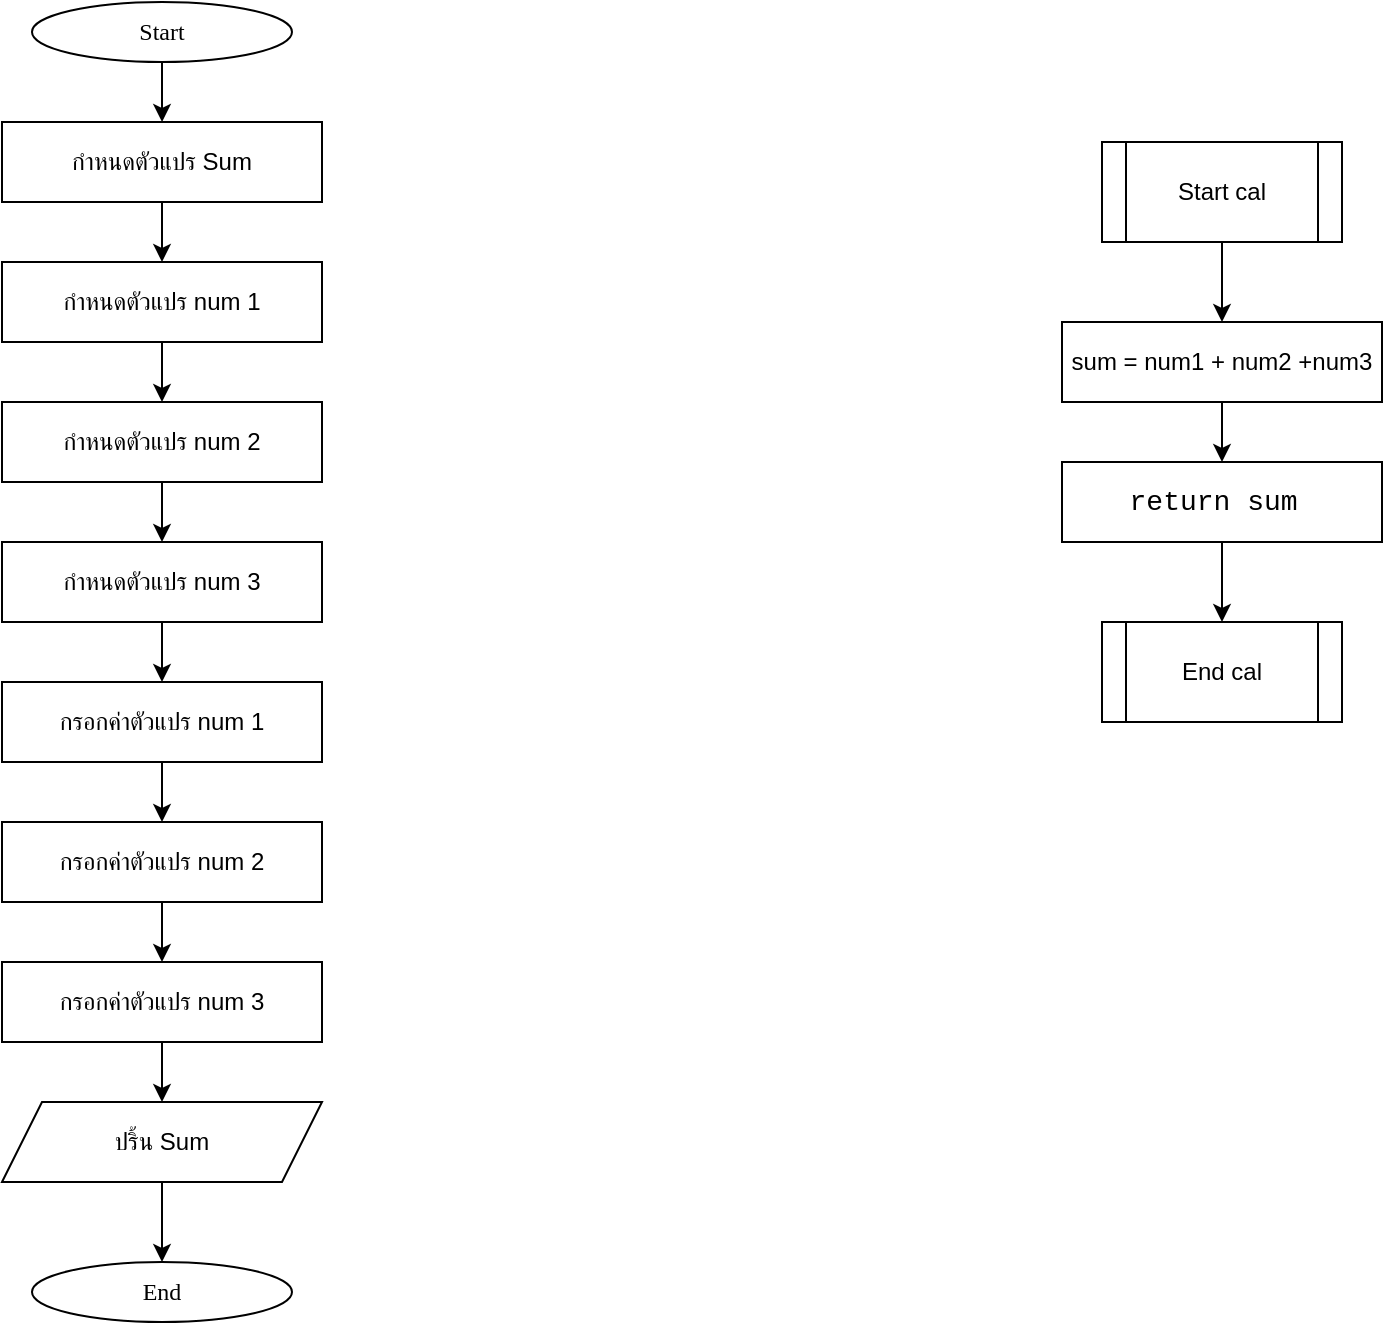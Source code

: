 <mxfile version="25.0.1">
  <diagram name="Page-1" id="usTyG5tO6Qd0_uaiXaXl">
    <mxGraphModel dx="2745" dy="2127" grid="1" gridSize="10" guides="1" tooltips="1" connect="1" arrows="1" fold="1" page="1" pageScale="1" pageWidth="850" pageHeight="1100" math="0" shadow="0">
      <root>
        <mxCell id="0" />
        <mxCell id="1" parent="0" />
        <mxCell id="njQjWB7X4-TD7ChdRQaa-5" value="" style="edgeStyle=orthogonalEdgeStyle;rounded=0;orthogonalLoop=1;jettySize=auto;html=1;" edge="1" parent="1" source="njQjWB7X4-TD7ChdRQaa-2">
          <mxGeometry relative="1" as="geometry">
            <mxPoint x="-679.971" y="-950" as="targetPoint" />
          </mxGeometry>
        </mxCell>
        <mxCell id="njQjWB7X4-TD7ChdRQaa-2" value="&lt;font data-font-src=&quot;https://fonts.googleapis.com/css?family=Sarabun&quot; face=&quot;Sarabun&quot;&gt;Start&lt;/font&gt;" style="ellipse;whiteSpace=wrap;html=1;" vertex="1" parent="1">
          <mxGeometry x="-745.0" y="-1010" width="130" height="30" as="geometry" />
        </mxCell>
        <mxCell id="njQjWB7X4-TD7ChdRQaa-7" value="" style="edgeStyle=orthogonalEdgeStyle;rounded=0;orthogonalLoop=1;jettySize=auto;html=1;" edge="1" parent="1" source="njQjWB7X4-TD7ChdRQaa-4" target="njQjWB7X4-TD7ChdRQaa-6">
          <mxGeometry relative="1" as="geometry" />
        </mxCell>
        <mxCell id="njQjWB7X4-TD7ChdRQaa-4" value="กำหนดตัวแปร num 1" style="rounded=0;whiteSpace=wrap;html=1;" vertex="1" parent="1">
          <mxGeometry x="-760" y="-880" width="160" height="40" as="geometry" />
        </mxCell>
        <mxCell id="njQjWB7X4-TD7ChdRQaa-9" value="" style="edgeStyle=orthogonalEdgeStyle;rounded=0;orthogonalLoop=1;jettySize=auto;html=1;" edge="1" parent="1" source="njQjWB7X4-TD7ChdRQaa-6" target="njQjWB7X4-TD7ChdRQaa-8">
          <mxGeometry relative="1" as="geometry" />
        </mxCell>
        <mxCell id="njQjWB7X4-TD7ChdRQaa-6" value="กำหนดตัวแปร num 2" style="rounded=0;whiteSpace=wrap;html=1;" vertex="1" parent="1">
          <mxGeometry x="-760" y="-810" width="160" height="40" as="geometry" />
        </mxCell>
        <mxCell id="njQjWB7X4-TD7ChdRQaa-16" style="edgeStyle=orthogonalEdgeStyle;rounded=0;orthogonalLoop=1;jettySize=auto;html=1;entryX=0.5;entryY=0;entryDx=0;entryDy=0;" edge="1" parent="1" source="njQjWB7X4-TD7ChdRQaa-8" target="njQjWB7X4-TD7ChdRQaa-11">
          <mxGeometry relative="1" as="geometry" />
        </mxCell>
        <mxCell id="njQjWB7X4-TD7ChdRQaa-8" value="กำหนดตัวแปร num 3" style="rounded=0;whiteSpace=wrap;html=1;" vertex="1" parent="1">
          <mxGeometry x="-760" y="-740" width="160" height="40" as="geometry" />
        </mxCell>
        <mxCell id="njQjWB7X4-TD7ChdRQaa-10" value="" style="edgeStyle=orthogonalEdgeStyle;rounded=0;orthogonalLoop=1;jettySize=auto;html=1;" edge="1" source="njQjWB7X4-TD7ChdRQaa-11" target="njQjWB7X4-TD7ChdRQaa-13" parent="1">
          <mxGeometry relative="1" as="geometry" />
        </mxCell>
        <mxCell id="njQjWB7X4-TD7ChdRQaa-11" value="กรอกค่าตัวแปร num 1" style="rounded=0;whiteSpace=wrap;html=1;" vertex="1" parent="1">
          <mxGeometry x="-760" y="-670" width="160" height="40" as="geometry" />
        </mxCell>
        <mxCell id="njQjWB7X4-TD7ChdRQaa-12" value="" style="edgeStyle=orthogonalEdgeStyle;rounded=0;orthogonalLoop=1;jettySize=auto;html=1;" edge="1" source="njQjWB7X4-TD7ChdRQaa-13" target="njQjWB7X4-TD7ChdRQaa-14" parent="1">
          <mxGeometry relative="1" as="geometry" />
        </mxCell>
        <mxCell id="njQjWB7X4-TD7ChdRQaa-13" value="กรอกค่าตัวแปร num 2" style="rounded=0;whiteSpace=wrap;html=1;" vertex="1" parent="1">
          <mxGeometry x="-760" y="-600" width="160" height="40" as="geometry" />
        </mxCell>
        <mxCell id="njQjWB7X4-TD7ChdRQaa-28" value="" style="edgeStyle=orthogonalEdgeStyle;rounded=0;orthogonalLoop=1;jettySize=auto;html=1;" edge="1" parent="1" source="njQjWB7X4-TD7ChdRQaa-14" target="njQjWB7X4-TD7ChdRQaa-27">
          <mxGeometry relative="1" as="geometry" />
        </mxCell>
        <mxCell id="njQjWB7X4-TD7ChdRQaa-14" value="กรอกค่าตัวแปร num 3" style="rounded=0;whiteSpace=wrap;html=1;" vertex="1" parent="1">
          <mxGeometry x="-760" y="-530" width="160" height="40" as="geometry" />
        </mxCell>
        <mxCell id="njQjWB7X4-TD7ChdRQaa-19" value="" style="edgeStyle=orthogonalEdgeStyle;rounded=0;orthogonalLoop=1;jettySize=auto;html=1;" edge="1" parent="1" source="njQjWB7X4-TD7ChdRQaa-17" target="njQjWB7X4-TD7ChdRQaa-18">
          <mxGeometry relative="1" as="geometry" />
        </mxCell>
        <mxCell id="njQjWB7X4-TD7ChdRQaa-17" value="Start cal" style="shape=process;whiteSpace=wrap;html=1;backgroundOutline=1;" vertex="1" parent="1">
          <mxGeometry x="-210" y="-940" width="120" height="50" as="geometry" />
        </mxCell>
        <mxCell id="njQjWB7X4-TD7ChdRQaa-21" value="" style="edgeStyle=orthogonalEdgeStyle;rounded=0;orthogonalLoop=1;jettySize=auto;html=1;" edge="1" parent="1" source="njQjWB7X4-TD7ChdRQaa-18" target="njQjWB7X4-TD7ChdRQaa-20">
          <mxGeometry relative="1" as="geometry" />
        </mxCell>
        <mxCell id="njQjWB7X4-TD7ChdRQaa-18" value="sum = num1 + num2 +num3" style="rounded=0;whiteSpace=wrap;html=1;" vertex="1" parent="1">
          <mxGeometry x="-230" y="-850" width="160" height="40" as="geometry" />
        </mxCell>
        <mxCell id="njQjWB7X4-TD7ChdRQaa-26" value="" style="edgeStyle=orthogonalEdgeStyle;rounded=0;orthogonalLoop=1;jettySize=auto;html=1;" edge="1" parent="1" source="njQjWB7X4-TD7ChdRQaa-20" target="njQjWB7X4-TD7ChdRQaa-25">
          <mxGeometry relative="1" as="geometry" />
        </mxCell>
        <mxCell id="njQjWB7X4-TD7ChdRQaa-20" value="&lt;font face=&quot;Consolas, Courier New, monospace&quot;&gt;&lt;span style=&quot;font-size: 14px; white-space: pre;&quot;&gt;return sum &lt;/span&gt;&lt;/font&gt;" style="rounded=0;whiteSpace=wrap;html=1;" vertex="1" parent="1">
          <mxGeometry x="-230" y="-780" width="160" height="40" as="geometry" />
        </mxCell>
        <mxCell id="njQjWB7X4-TD7ChdRQaa-24" style="edgeStyle=orthogonalEdgeStyle;rounded=0;orthogonalLoop=1;jettySize=auto;html=1;entryX=0.5;entryY=0;entryDx=0;entryDy=0;" edge="1" parent="1" source="njQjWB7X4-TD7ChdRQaa-22" target="njQjWB7X4-TD7ChdRQaa-4">
          <mxGeometry relative="1" as="geometry" />
        </mxCell>
        <mxCell id="njQjWB7X4-TD7ChdRQaa-22" value="กำหนดตัวแปร Sum" style="rounded=0;whiteSpace=wrap;html=1;" vertex="1" parent="1">
          <mxGeometry x="-760" y="-950" width="160" height="40" as="geometry" />
        </mxCell>
        <mxCell id="njQjWB7X4-TD7ChdRQaa-25" value="End cal" style="shape=process;whiteSpace=wrap;html=1;backgroundOutline=1;" vertex="1" parent="1">
          <mxGeometry x="-210" y="-700" width="120" height="50" as="geometry" />
        </mxCell>
        <mxCell id="njQjWB7X4-TD7ChdRQaa-30" value="" style="edgeStyle=orthogonalEdgeStyle;rounded=0;orthogonalLoop=1;jettySize=auto;html=1;" edge="1" parent="1" source="njQjWB7X4-TD7ChdRQaa-27" target="njQjWB7X4-TD7ChdRQaa-29">
          <mxGeometry relative="1" as="geometry" />
        </mxCell>
        <mxCell id="njQjWB7X4-TD7ChdRQaa-27" value="ปริ้น Sum" style="rounded=0;whiteSpace=wrap;html=1;shape=parallelogram;perimeter=parallelogramPerimeter;fixedSize=1;" vertex="1" parent="1">
          <mxGeometry x="-760" y="-460" width="160" height="40" as="geometry" />
        </mxCell>
        <mxCell id="njQjWB7X4-TD7ChdRQaa-29" value="&lt;font data-font-src=&quot;https://fonts.googleapis.com/css?family=Sarabun&quot; face=&quot;Sarabun&quot;&gt;End&lt;/font&gt;" style="ellipse;whiteSpace=wrap;html=1;" vertex="1" parent="1">
          <mxGeometry x="-745.0" y="-380" width="130" height="30" as="geometry" />
        </mxCell>
      </root>
    </mxGraphModel>
  </diagram>
</mxfile>
